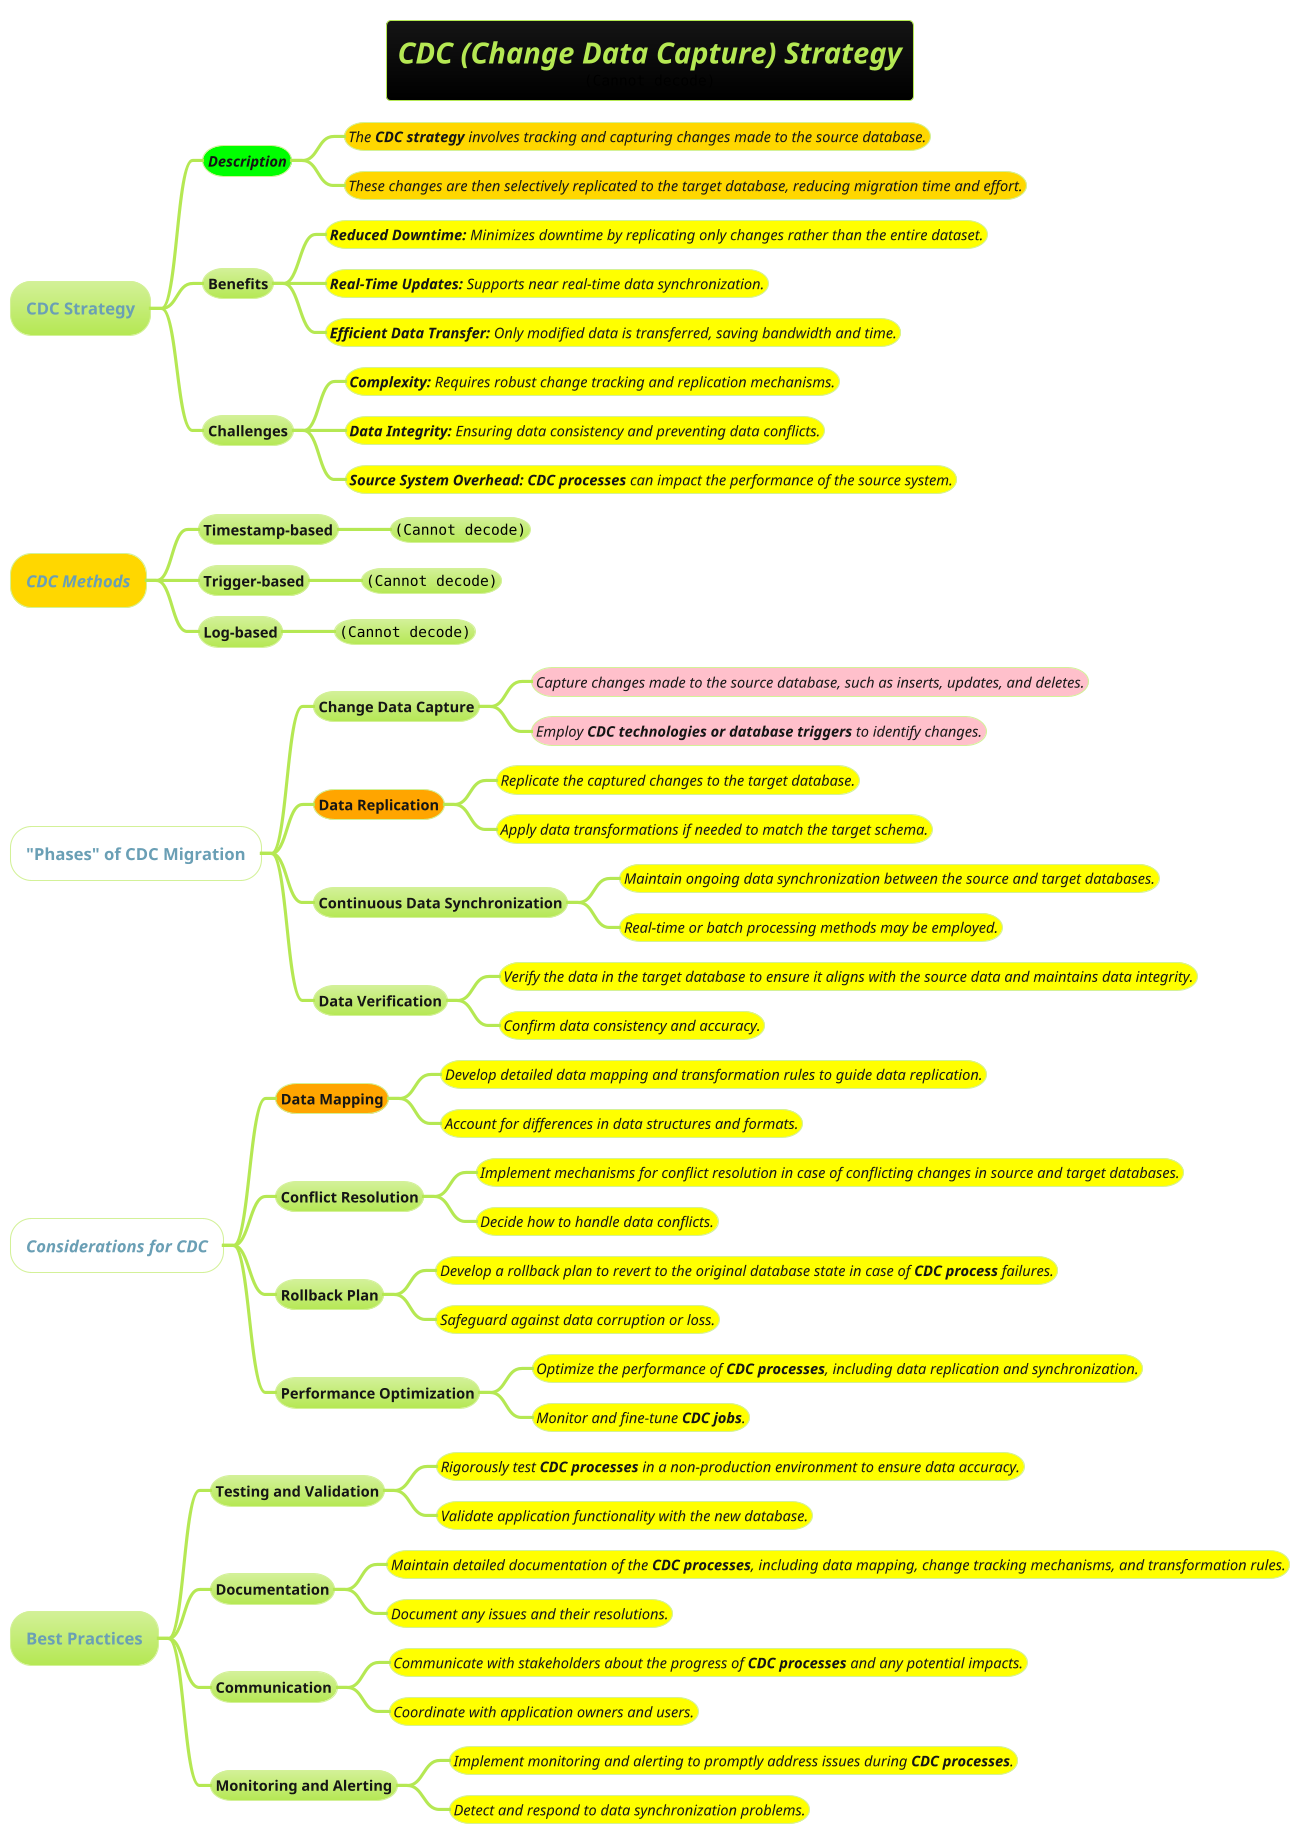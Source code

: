 @startmindmap
title =<i>CDC (Change Data Capture) Strategy\n<img:images/img_3.png{scale=.85}>
!theme hacker

* CDC Strategy
**[#lime] <i>Description
***[#gold] <i><size:14>The **CDC strategy** involves tracking and capturing changes made to the source database.
***[#gold] <i><size:14>These changes are then selectively replicated to the target database, reducing migration time and effort.

** Benefits
***[#yellow] <i><size:14>**Reduced Downtime: **Minimizes downtime by replicating only changes rather than the entire dataset.
***[#yellow] <i><size:14>**Real-Time Updates:** Supports near real-time data synchronization.
***[#yellow] <i><size:14>**Efficient Data Transfer:** Only modified data is transferred, saving bandwidth and time.

** Challenges
***[#yellow] <i><size:14>**Complexity:** Requires robust change tracking and replication mechanisms.
***[#yellow] <i><size:14>**Data Integrity:** Ensuring data consistency and preventing data conflicts.
***[#yellow] <i><size:14>**Source System Overhead:** **CDC processes** can impact the performance of the source system.

*[#gold] <i>**CDC Methods**
** Timestamp-based
*** <img:images/img_6.png{scale=.5}>
** Trigger-based
*** <img:images/img_5.png{scale=.5}>
** Log-based
*** <img:images/img_4.png{scale=.5}>

*[#white] "Phases" of **CDC Migration**
** Change Data Capture
***[#pink] <i><size:14>Capture changes made to the source database, such as inserts, updates, and deletes.
***[#pink] <i><size:14>Employ **CDC technologies or database triggers** to identify changes.

**[#orange] Data Replication
***[#yellow] <i><size:14>Replicate the captured changes to the target database.
***[#yellow] <i><size:14>Apply data transformations if needed to match the target schema.

** Continuous Data Synchronization
***[#yellow] <i><size:14>Maintain ongoing data synchronization between the source and target databases.
***[#yellow] <i><size:14>Real-time or batch processing methods may be employed.

** Data Verification
***[#yellow] <i><size:14>Verify the data in the target database to ensure it aligns with the source data and maintains data integrity.
***[#yellow] <i><size:14>Confirm data consistency and accuracy.

*[#white] <i>Considerations for **CDC**
**[#orange] Data Mapping
***[#yellow] <i><size:14>Develop detailed data mapping and transformation rules to guide data replication.
***[#yellow] <i><size:14>Account for differences in data structures and formats.

** Conflict Resolution
***[#yellow] <i><size:14>Implement mechanisms for conflict resolution in case of conflicting changes in source and target databases.
***[#yellow] <i><size:14>Decide how to handle data conflicts.

** Rollback Plan
***[#yellow] <i><size:14>Develop a rollback plan to revert to the original database state in case of **CDC process** failures.
***[#yellow] <i><size:14>Safeguard against data corruption or loss.

** Performance Optimization
***[#yellow] <i><size:14>Optimize the performance of **CDC processes**, including data replication and synchronization.
***[#yellow] <i><size:14>Monitor and fine-tune **CDC jobs**.

* Best Practices
** Testing and Validation
***[#yellow] <i><size:14>Rigorously test **CDC processes** in a non-production environment to ensure data accuracy.
***[#yellow] <i><size:14>Validate application functionality with the new database.

** Documentation
***[#yellow] <i><size:14>Maintain detailed documentation of the **CDC processes**, including data mapping, change tracking mechanisms, and transformation rules.
***[#yellow] <i><size:14>Document any issues and their resolutions.

** Communication
***[#yellow] <i><size:14>Communicate with stakeholders about the progress of **CDC processes** and any potential impacts.
***[#yellow] <i><size:14>Coordinate with application owners and users.

** Monitoring and Alerting
***[#yellow] <i><size:14>Implement monitoring and alerting to promptly address issues during **CDC processes**.
***[#yellow] <i><size:14>Detect and respond to data synchronization problems.

@endmindmap
